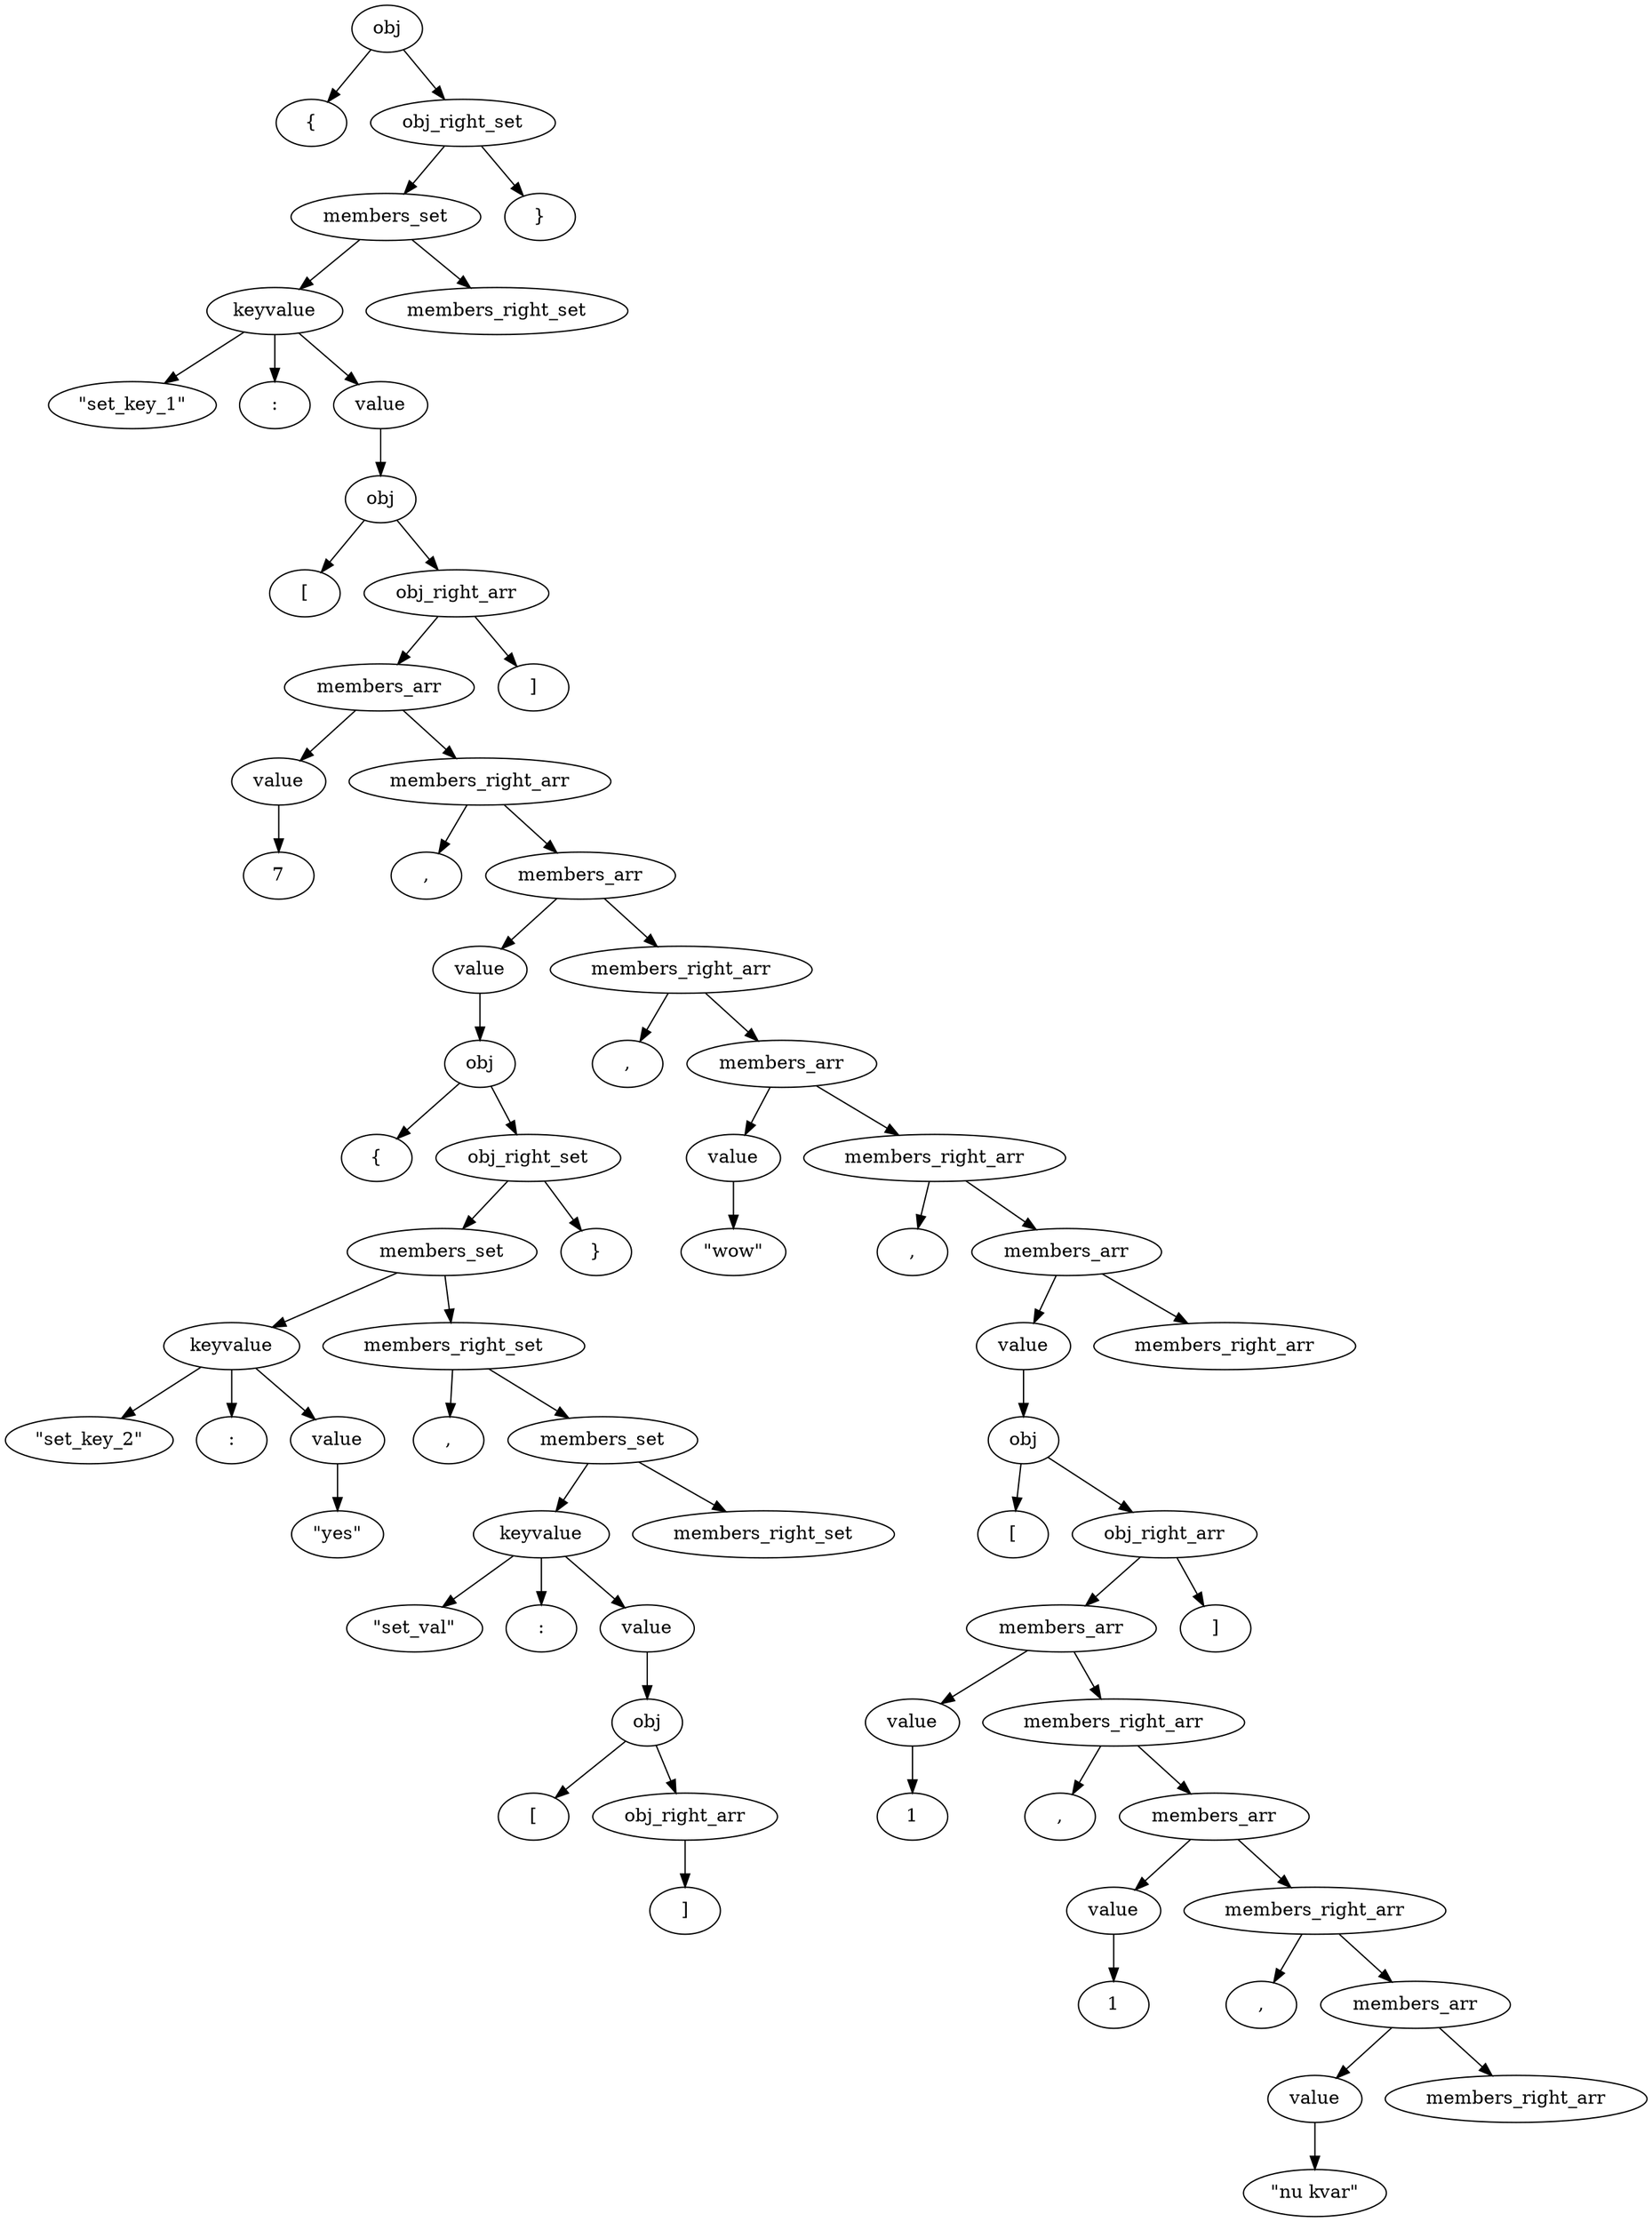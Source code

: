 digraph G {
    0 [label="obj"];
    1 [label="{"];
    2 [label="obj_right_set"];
    3 [label="members_set"];
    4 [label="keyvalue"];
    5 [label="\"set_key_1\""];
    6 [label=":"];
    7 [label="value"];
    8 [label="obj"];
    9 [label="["];
    10 [label="obj_right_arr"];
    11 [label="members_arr"];
    12 [label="value"];
    13 [label="7"];
    14 [label="members_right_arr"];
    15 [label=","];
    16 [label="members_arr"];
    17 [label="value"];
    18 [label="obj"];
    19 [label="{"];
    20 [label="obj_right_set"];
    21 [label="members_set"];
    22 [label="keyvalue"];
    23 [label="\"set_key_2\""];
    24 [label=":"];
    25 [label="value"];
    26 [label="\"yes\""];
    27 [label="members_right_set"];
    28 [label=","];
    29 [label="members_set"];
    30 [label="keyvalue"];
    31 [label="\"set_val\""];
    32 [label=":"];
    33 [label="value"];
    34 [label="obj"];
    35 [label="["];
    36 [label="obj_right_arr"];
    37 [label="]"];
    38 [label="members_right_set"];
    39 [label="}"];
    40 [label="members_right_arr"];
    41 [label=","];
    42 [label="members_arr"];
    43 [label="value"];
    44 [label="\"wow\""];
    45 [label="members_right_arr"];
    46 [label=","];
    47 [label="members_arr"];
    48 [label="value"];
    49 [label="obj"];
    50 [label="["];
    51 [label="obj_right_arr"];
    52 [label="members_arr"];
    53 [label="value"];
    54 [label="1"];
    55 [label="members_right_arr"];
    56 [label=","];
    57 [label="members_arr"];
    58 [label="value"];
    59 [label="1"];
    60 [label="members_right_arr"];
    61 [label=","];
    62 [label="members_arr"];
    63 [label="value"];
    64 [label="\"nu kvar\""];
    65 [label="members_right_arr"];
    66 [label="]"];
    67 [label="members_right_arr"];
    68 [label="]"];
    69 [label="members_right_set"];
    70 [label="}"];

    12 -> 13;
    25 -> 26;
    22 -> 23;
    22 -> 24;
    22 -> 25;
    36 -> 37;
    34 -> 35;
    34 -> 36;
    33 -> 34;
    30 -> 31;
    30 -> 32;
    30 -> 33;
    29 -> 30;
    29 -> 38;
    27 -> 28;
    27 -> 29;
    21 -> 22;
    21 -> 27;
    20 -> 21;
    20 -> 39;
    18 -> 19;
    18 -> 20;
    17 -> 18;
    43 -> 44;
    53 -> 54;
    58 -> 59;
    63 -> 64;
    62 -> 63;
    62 -> 65;
    60 -> 61;
    60 -> 62;
    57 -> 58;
    57 -> 60;
    55 -> 56;
    55 -> 57;
    52 -> 53;
    52 -> 55;
    51 -> 52;
    51 -> 66;
    49 -> 50;
    49 -> 51;
    48 -> 49;
    47 -> 48;
    47 -> 67;
    45 -> 46;
    45 -> 47;
    42 -> 43;
    42 -> 45;
    40 -> 41;
    40 -> 42;
    16 -> 17;
    16 -> 40;
    14 -> 15;
    14 -> 16;
    11 -> 12;
    11 -> 14;
    10 -> 11;
    10 -> 68;
    8 -> 9;
    8 -> 10;
    7 -> 8;
    4 -> 5;
    4 -> 6;
    4 -> 7;
    3 -> 4;
    3 -> 69;
    2 -> 3;
    2 -> 70;
    0 -> 1;
    0 -> 2;
}